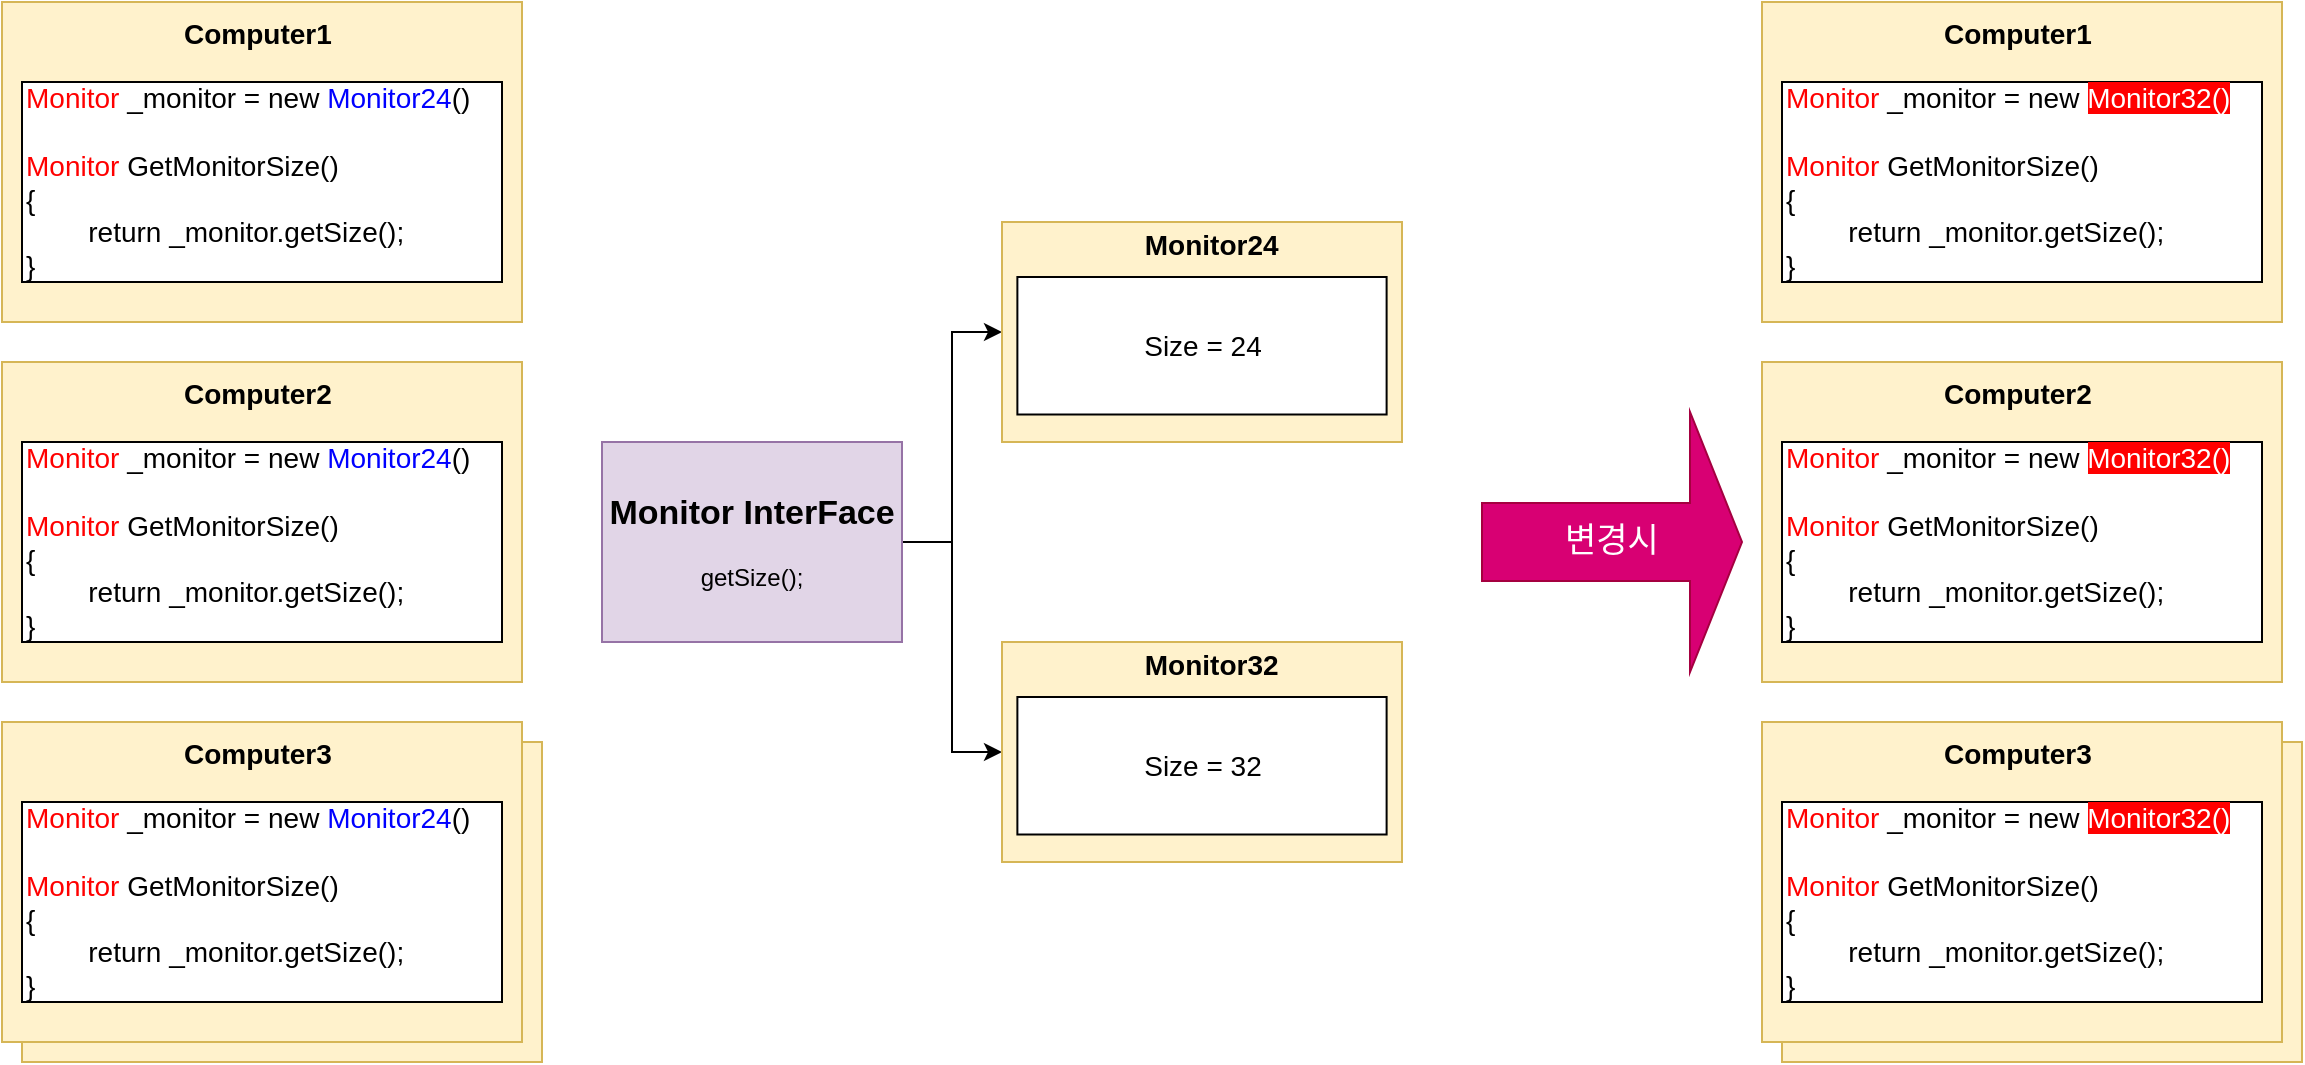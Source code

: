 <mxfile version="20.2.2" type="device"><diagram id="jJyYkLF-5YQFvYiNl62V" name="페이지-1"><mxGraphModel dx="2062" dy="1154" grid="1" gridSize="10" guides="1" tooltips="1" connect="1" arrows="1" fold="1" page="1" pageScale="1" pageWidth="827" pageHeight="1169" math="0" shadow="0"><root><mxCell id="0"/><mxCell id="1" parent="0"/><mxCell id="Hx57_plHvehcAIlCuREa-46" value="" style="rounded=0;whiteSpace=wrap;html=1;fontSize=14;fillColor=#fff2cc;strokeColor=#d6b656;" vertex="1" parent="1"><mxGeometry x="920" y="650" width="260" height="160" as="geometry"/></mxCell><mxCell id="Hx57_plHvehcAIlCuREa-45" value="" style="rounded=0;whiteSpace=wrap;html=1;fontSize=14;fillColor=#fff2cc;strokeColor=#d6b656;" vertex="1" parent="1"><mxGeometry x="40" y="650" width="260" height="160" as="geometry"/></mxCell><mxCell id="Hx57_plHvehcAIlCuREa-20" value="" style="rounded=0;whiteSpace=wrap;html=1;fontSize=14;fillColor=#fff2cc;strokeColor=#d6b656;" vertex="1" parent="1"><mxGeometry x="30" y="640" width="260" height="160" as="geometry"/></mxCell><mxCell id="Hx57_plHvehcAIlCuREa-18" value="" style="rounded=0;whiteSpace=wrap;html=1;fontSize=14;fillColor=#fff2cc;strokeColor=#d6b656;" vertex="1" parent="1"><mxGeometry x="30" y="460" width="260" height="160" as="geometry"/></mxCell><mxCell id="Hx57_plHvehcAIlCuREa-13" value="" style="rounded=0;whiteSpace=wrap;html=1;fontSize=14;fillColor=#fff2cc;strokeColor=#d6b656;" vertex="1" parent="1"><mxGeometry x="30" y="280" width="260" height="160" as="geometry"/></mxCell><mxCell id="Hx57_plHvehcAIlCuREa-1" value="&lt;font style=&quot;font-size: 14px;&quot;&gt;&lt;font color=&quot;#ff0000&quot;&gt;Monitor&lt;/font&gt; _monitor = new &lt;font color=&quot;#0000ff&quot;&gt;Monitor24&lt;/font&gt;()&lt;br&gt;&lt;br&gt;&lt;font color=&quot;#ff0000&quot;&gt;Monitor &lt;/font&gt;GetMonitorSize()&lt;br&gt;{&lt;br&gt;&lt;span style=&quot;white-space: pre;&quot;&gt;&#9;&lt;/span&gt;return _monitor.getSize();&lt;br&gt;}&lt;/font&gt;" style="rounded=0;whiteSpace=wrap;html=1;align=left;" vertex="1" parent="1"><mxGeometry x="40" y="320" width="240" height="100" as="geometry"/></mxCell><mxCell id="Hx57_plHvehcAIlCuREa-9" value="&lt;font style=&quot;font-size: 14px;&quot;&gt;&lt;font color=&quot;#ff0000&quot;&gt;Monitor&lt;/font&gt; _monitor = new &lt;font color=&quot;#0000ff&quot;&gt;Monitor24&lt;/font&gt;()&lt;br&gt;&lt;br&gt;&lt;font color=&quot;#ff0000&quot;&gt;Monitor &lt;/font&gt;GetMonitorSize()&lt;br&gt;{&lt;br&gt;&lt;span style=&quot;white-space: pre;&quot;&gt;&#9;&lt;/span&gt;return _monitor.getSize();&lt;br&gt;}&lt;/font&gt;" style="rounded=0;whiteSpace=wrap;html=1;align=left;" vertex="1" parent="1"><mxGeometry x="40" y="680" width="240" height="100" as="geometry"/></mxCell><mxCell id="Hx57_plHvehcAIlCuREa-10" value="&lt;font style=&quot;font-size: 14px;&quot;&gt;&lt;font color=&quot;#ff0000&quot;&gt;Monitor&lt;/font&gt; _monitor = new &lt;font color=&quot;#0000ff&quot;&gt;Monitor24&lt;/font&gt;()&lt;br&gt;&lt;br&gt;&lt;font color=&quot;#ff0000&quot;&gt;Monitor &lt;/font&gt;GetMonitorSize()&lt;br&gt;{&lt;br&gt;&lt;span style=&quot;white-space: pre;&quot;&gt;&#9;&lt;/span&gt;return _monitor.getSize();&lt;br&gt;}&lt;/font&gt;" style="rounded=0;whiteSpace=wrap;html=1;align=left;" vertex="1" parent="1"><mxGeometry x="40" y="500" width="240" height="100" as="geometry"/></mxCell><mxCell id="Hx57_plHvehcAIlCuREa-32" style="edgeStyle=orthogonalEdgeStyle;rounded=0;orthogonalLoop=1;jettySize=auto;html=1;exitX=1;exitY=0.5;exitDx=0;exitDy=0;entryX=0;entryY=0.5;entryDx=0;entryDy=0;fontSize=17;fontColor=#000000;" edge="1" parent="1" source="Hx57_plHvehcAIlCuREa-11" target="Hx57_plHvehcAIlCuREa-21"><mxGeometry relative="1" as="geometry"/></mxCell><mxCell id="Hx57_plHvehcAIlCuREa-33" style="edgeStyle=orthogonalEdgeStyle;rounded=0;orthogonalLoop=1;jettySize=auto;html=1;entryX=0;entryY=0.5;entryDx=0;entryDy=0;fontSize=17;fontColor=#000000;" edge="1" parent="1" source="Hx57_plHvehcAIlCuREa-11" target="Hx57_plHvehcAIlCuREa-29"><mxGeometry relative="1" as="geometry"/></mxCell><mxCell id="Hx57_plHvehcAIlCuREa-11" value="&lt;span style=&quot;font-size: 17px;&quot;&gt;&lt;b&gt;Monitor InterFace&lt;br&gt;&lt;/b&gt;&lt;/span&gt;&lt;br&gt;getSize();" style="rounded=0;whiteSpace=wrap;html=1;align=center;fillColor=#e1d5e7;strokeColor=#9673a6;" vertex="1" parent="1"><mxGeometry x="330" y="500" width="150" height="100" as="geometry"/></mxCell><mxCell id="Hx57_plHvehcAIlCuREa-12" value="Computer1" style="text;strokeColor=none;fillColor=none;align=left;verticalAlign=middle;spacingLeft=4;spacingRight=4;overflow=hidden;points=[[0,0.5],[1,0.5]];portConstraint=eastwest;rotatable=0;fontSize=14;fontColor=#000000;fontStyle=1" vertex="1" parent="1"><mxGeometry x="115" y="280" width="90" height="30" as="geometry"/></mxCell><mxCell id="Hx57_plHvehcAIlCuREa-17" value="Computer2" style="text;strokeColor=none;fillColor=none;align=left;verticalAlign=middle;spacingLeft=4;spacingRight=4;overflow=hidden;points=[[0,0.5],[1,0.5]];portConstraint=eastwest;rotatable=0;fontSize=14;fontColor=#000000;fontStyle=1" vertex="1" parent="1"><mxGeometry x="115" y="460" width="90" height="30" as="geometry"/></mxCell><mxCell id="Hx57_plHvehcAIlCuREa-19" value="Computer3" style="text;strokeColor=none;fillColor=none;align=left;verticalAlign=middle;spacingLeft=4;spacingRight=4;overflow=hidden;points=[[0,0.5],[1,0.5]];portConstraint=eastwest;rotatable=0;fontSize=14;fontColor=#000000;fontStyle=1" vertex="1" parent="1"><mxGeometry x="115" y="640" width="90" height="30" as="geometry"/></mxCell><mxCell id="Hx57_plHvehcAIlCuREa-27" value="" style="group" vertex="1" connectable="0" parent="1"><mxGeometry x="530" y="600" width="200" height="110" as="geometry"/></mxCell><mxCell id="Hx57_plHvehcAIlCuREa-21" value="" style="rounded=0;whiteSpace=wrap;html=1;fontSize=14;fillColor=#fff2cc;strokeColor=#d6b656;" vertex="1" parent="Hx57_plHvehcAIlCuREa-27"><mxGeometry width="200" height="110" as="geometry"/></mxCell><mxCell id="Hx57_plHvehcAIlCuREa-22" value="&lt;span style=&quot;font-size: 14px;&quot;&gt;Size = 32&lt;/span&gt;" style="rounded=0;whiteSpace=wrap;html=1;align=center;" vertex="1" parent="Hx57_plHvehcAIlCuREa-27"><mxGeometry x="7.692" y="27.5" width="184.615" height="68.75" as="geometry"/></mxCell><mxCell id="Hx57_plHvehcAIlCuREa-23" value="Monitor32" style="text;strokeColor=none;fillColor=none;align=left;verticalAlign=middle;spacingLeft=4;spacingRight=4;overflow=hidden;points=[[0,0.5],[1,0.5]];portConstraint=eastwest;rotatable=0;fontSize=14;fontColor=#000000;fontStyle=1" vertex="1" parent="Hx57_plHvehcAIlCuREa-27"><mxGeometry x="65.38" width="84.62" height="20.63" as="geometry"/></mxCell><mxCell id="Hx57_plHvehcAIlCuREa-28" value="" style="group" vertex="1" connectable="0" parent="1"><mxGeometry x="530" y="390" width="200" height="110" as="geometry"/></mxCell><mxCell id="Hx57_plHvehcAIlCuREa-29" value="" style="rounded=0;whiteSpace=wrap;html=1;fontSize=14;fillColor=#fff2cc;strokeColor=#d6b656;" vertex="1" parent="Hx57_plHvehcAIlCuREa-28"><mxGeometry width="200" height="110" as="geometry"/></mxCell><mxCell id="Hx57_plHvehcAIlCuREa-30" value="&lt;span style=&quot;font-size: 14px;&quot;&gt;Size = 24&lt;/span&gt;" style="rounded=0;whiteSpace=wrap;html=1;align=center;" vertex="1" parent="Hx57_plHvehcAIlCuREa-28"><mxGeometry x="7.692" y="27.5" width="184.615" height="68.75" as="geometry"/></mxCell><mxCell id="Hx57_plHvehcAIlCuREa-31" value="Monitor24" style="text;strokeColor=none;fillColor=none;align=left;verticalAlign=middle;spacingLeft=4;spacingRight=4;overflow=hidden;points=[[0,0.5],[1,0.5]];portConstraint=eastwest;rotatable=0;fontSize=14;fontColor=#000000;fontStyle=1" vertex="1" parent="Hx57_plHvehcAIlCuREa-28"><mxGeometry x="65.38" width="84.62" height="20.63" as="geometry"/></mxCell><mxCell id="Hx57_plHvehcAIlCuREa-34" value="" style="rounded=0;whiteSpace=wrap;html=1;fontSize=14;fillColor=#fff2cc;strokeColor=#d6b656;" vertex="1" parent="1"><mxGeometry x="910" y="640" width="260" height="160" as="geometry"/></mxCell><mxCell id="Hx57_plHvehcAIlCuREa-35" value="" style="rounded=0;whiteSpace=wrap;html=1;fontSize=14;fillColor=#fff2cc;strokeColor=#d6b656;" vertex="1" parent="1"><mxGeometry x="910" y="460" width="260" height="160" as="geometry"/></mxCell><mxCell id="Hx57_plHvehcAIlCuREa-36" value="" style="rounded=0;whiteSpace=wrap;html=1;fontSize=14;fillColor=#fff2cc;strokeColor=#d6b656;" vertex="1" parent="1"><mxGeometry x="910" y="280" width="260" height="160" as="geometry"/></mxCell><mxCell id="Hx57_plHvehcAIlCuREa-37" value="&lt;font style=&quot;font-size: 14px;&quot;&gt;&lt;font color=&quot;#ff0000&quot;&gt;Monitor&lt;/font&gt; _monitor = new &lt;span style=&quot;background-color: rgb(255, 0, 0);&quot;&gt;&lt;font color=&quot;#ffffff&quot;&gt;Monitor32()&lt;/font&gt;&lt;/span&gt;&lt;br&gt;&lt;br&gt;&lt;font color=&quot;#ff0000&quot;&gt;Monitor &lt;/font&gt;GetMonitorSize()&lt;br&gt;{&lt;br&gt;&lt;span style=&quot;white-space: pre;&quot;&gt;&#9;&lt;/span&gt;return _monitor.getSize();&lt;br&gt;}&lt;/font&gt;" style="rounded=0;whiteSpace=wrap;html=1;align=left;" vertex="1" parent="1"><mxGeometry x="920" y="320" width="240" height="100" as="geometry"/></mxCell><mxCell id="Hx57_plHvehcAIlCuREa-38" value="&lt;font style=&quot;font-size: 14px;&quot;&gt;&lt;font color=&quot;#ff0000&quot;&gt;Monitor&lt;/font&gt; _monitor = new &lt;span style=&quot;background-color: rgb(255, 0, 0);&quot;&gt;&lt;font color=&quot;#ffffff&quot;&gt;Monitor32()&lt;br&gt;&lt;/font&gt;&lt;/span&gt;&lt;br&gt;&lt;font color=&quot;#ff0000&quot;&gt;Monitor &lt;/font&gt;GetMonitorSize()&lt;br&gt;{&lt;br&gt;&lt;span style=&quot;white-space: pre;&quot;&gt;&#9;&lt;/span&gt;return _monitor.getSize();&lt;br&gt;}&lt;/font&gt;" style="rounded=0;whiteSpace=wrap;html=1;align=left;" vertex="1" parent="1"><mxGeometry x="920" y="680" width="240" height="100" as="geometry"/></mxCell><mxCell id="Hx57_plHvehcAIlCuREa-39" value="&lt;font style=&quot;font-size: 14px;&quot;&gt;&lt;font color=&quot;#ff0000&quot;&gt;Monitor&lt;/font&gt; _monitor = new &lt;span style=&quot;background-color: rgb(255, 0, 0);&quot;&gt;&lt;font color=&quot;#ffffff&quot;&gt;Monitor32()&lt;br&gt;&lt;/font&gt;&lt;/span&gt;&lt;br&gt;&lt;font color=&quot;#ff0000&quot;&gt;Monitor &lt;/font&gt;GetMonitorSize()&lt;br&gt;{&lt;br&gt;&lt;span style=&quot;white-space: pre;&quot;&gt;&#9;&lt;/span&gt;return _monitor.getSize();&lt;br&gt;}&lt;/font&gt;" style="rounded=0;whiteSpace=wrap;html=1;align=left;" vertex="1" parent="1"><mxGeometry x="920" y="500" width="240" height="100" as="geometry"/></mxCell><mxCell id="Hx57_plHvehcAIlCuREa-40" value="Computer1" style="text;strokeColor=none;fillColor=none;align=left;verticalAlign=middle;spacingLeft=4;spacingRight=4;overflow=hidden;points=[[0,0.5],[1,0.5]];portConstraint=eastwest;rotatable=0;fontSize=14;fontColor=#000000;fontStyle=1" vertex="1" parent="1"><mxGeometry x="995" y="280" width="90" height="30" as="geometry"/></mxCell><mxCell id="Hx57_plHvehcAIlCuREa-41" value="Computer2" style="text;strokeColor=none;fillColor=none;align=left;verticalAlign=middle;spacingLeft=4;spacingRight=4;overflow=hidden;points=[[0,0.5],[1,0.5]];portConstraint=eastwest;rotatable=0;fontSize=14;fontColor=#000000;fontStyle=1" vertex="1" parent="1"><mxGeometry x="995" y="460" width="90" height="30" as="geometry"/></mxCell><mxCell id="Hx57_plHvehcAIlCuREa-42" value="Computer3" style="text;strokeColor=none;fillColor=none;align=left;verticalAlign=middle;spacingLeft=4;spacingRight=4;overflow=hidden;points=[[0,0.5],[1,0.5]];portConstraint=eastwest;rotatable=0;fontSize=14;fontColor=#000000;fontStyle=1" vertex="1" parent="1"><mxGeometry x="995" y="640" width="90" height="30" as="geometry"/></mxCell><mxCell id="Hx57_plHvehcAIlCuREa-44" value="변경시" style="shape=singleArrow;whiteSpace=wrap;html=1;fontSize=17;fontColor=#ffffff;fillColor=#d80073;strokeColor=#A50040;" vertex="1" parent="1"><mxGeometry x="770" y="485" width="130" height="130" as="geometry"/></mxCell></root></mxGraphModel></diagram></mxfile>